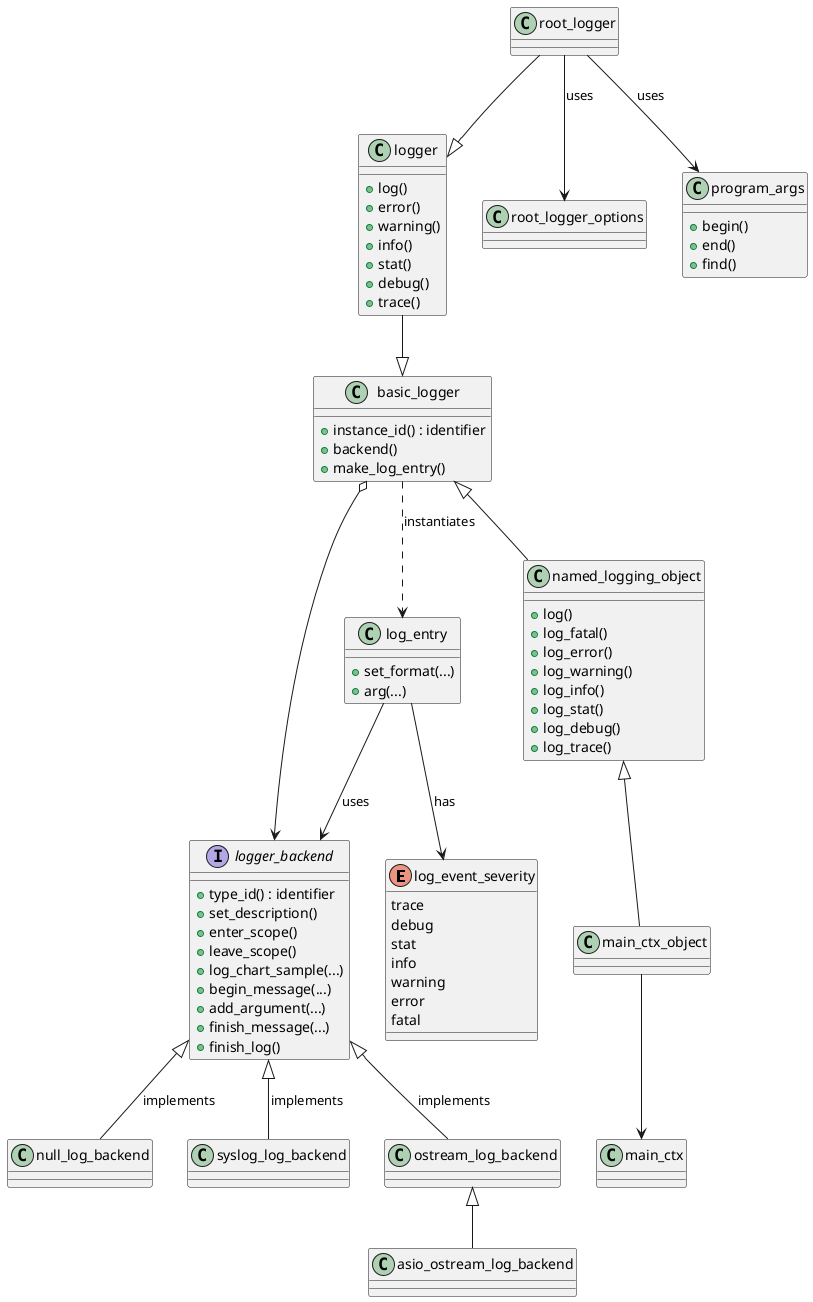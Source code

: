 @startuml
enum log_event_severity {
    trace
    debug
    stat
    info
    warning
    error
    fatal
}

interface logger_backend {
    +type_id() : identifier
    +set_description()
    +enter_scope()
    +leave_scope()
    +log_chart_sample(...)
    +begin_message(...)
    +add_argument(...)
    +finish_message(...)
    +finish_log()
}

class null_log_backend {
}

class syslog_log_backend {
}

class ostream_log_backend {
}

class asio_ostream_log_backend {
}

class log_entry {
    +set_format(...)
    +arg(...)
}

class basic_logger {
    +instance_id() : identifier
    +backend()
    +make_log_entry()
}

class logger {
    +log()
    +error()
    +warning()
    +info()
    +stat()
    +debug()
    +trace()
}

class named_logging_object {
    +log()
    +log_fatal()
    +log_error()
    +log_warning()
    +log_info()
    +log_stat()
    +log_debug()
    +log_trace()
}

class root_logger {
}

class root_logger_options {
}

class program_args {
    +begin()
    +end()
    +find()
}

class main_ctx_object {
}

class main_ctx {
}

logger_backend <|-- null_log_backend : implements
logger_backend <|-- syslog_log_backend : implements
logger_backend <|-- ostream_log_backend : implements
ostream_log_backend <|-- asio_ostream_log_backend

log_entry --> log_event_severity : has
log_entry --> logger_backend : uses

basic_logger ..> log_entry : instantiates
basic_logger o--> logger_backend
logger --|> basic_logger
basic_logger <|-- named_logging_object
named_logging_object <|--  main_ctx_object
main_ctx_object --> main_ctx
root_logger --|> logger
root_logger --> program_args : uses
root_logger --> root_logger_options : uses
@enduml
